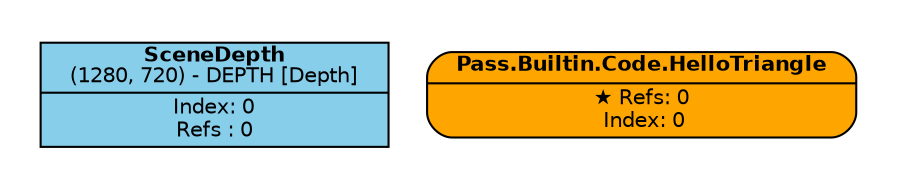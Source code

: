 digraph FrameGraph {
graph [style=invis, rankdir="TB" ordering=out, splines=spline]
node [shape=record, fontname="helvetica", fontsize=10, margin="0.2,0.03"]

P0 [label=<{ {<B>Pass.Builtin.Code.HelloTriangle</B>} | {&#x2605; Refs: 0<BR/> Index: 0} }> style="rounded,filled", fillcolor=orange]

R0_1 [label=<{ {<B>SceneDepth</B><BR/>(1280, 720) - DEPTH [Depth]} | {Index: 0<BR/>Refs : 0} }> style=filled, fillcolor=skyblue]

P0 -> { } [color=orangered]

R0_1 -> { } [color=olivedrab3]

subgraph cluster_0 {
P0 R0_1 
}

subgraph cluster_imported_resources {
graph [style=dotted, fontname="helvetica", label=< <B>Imported</B> >]

}

}